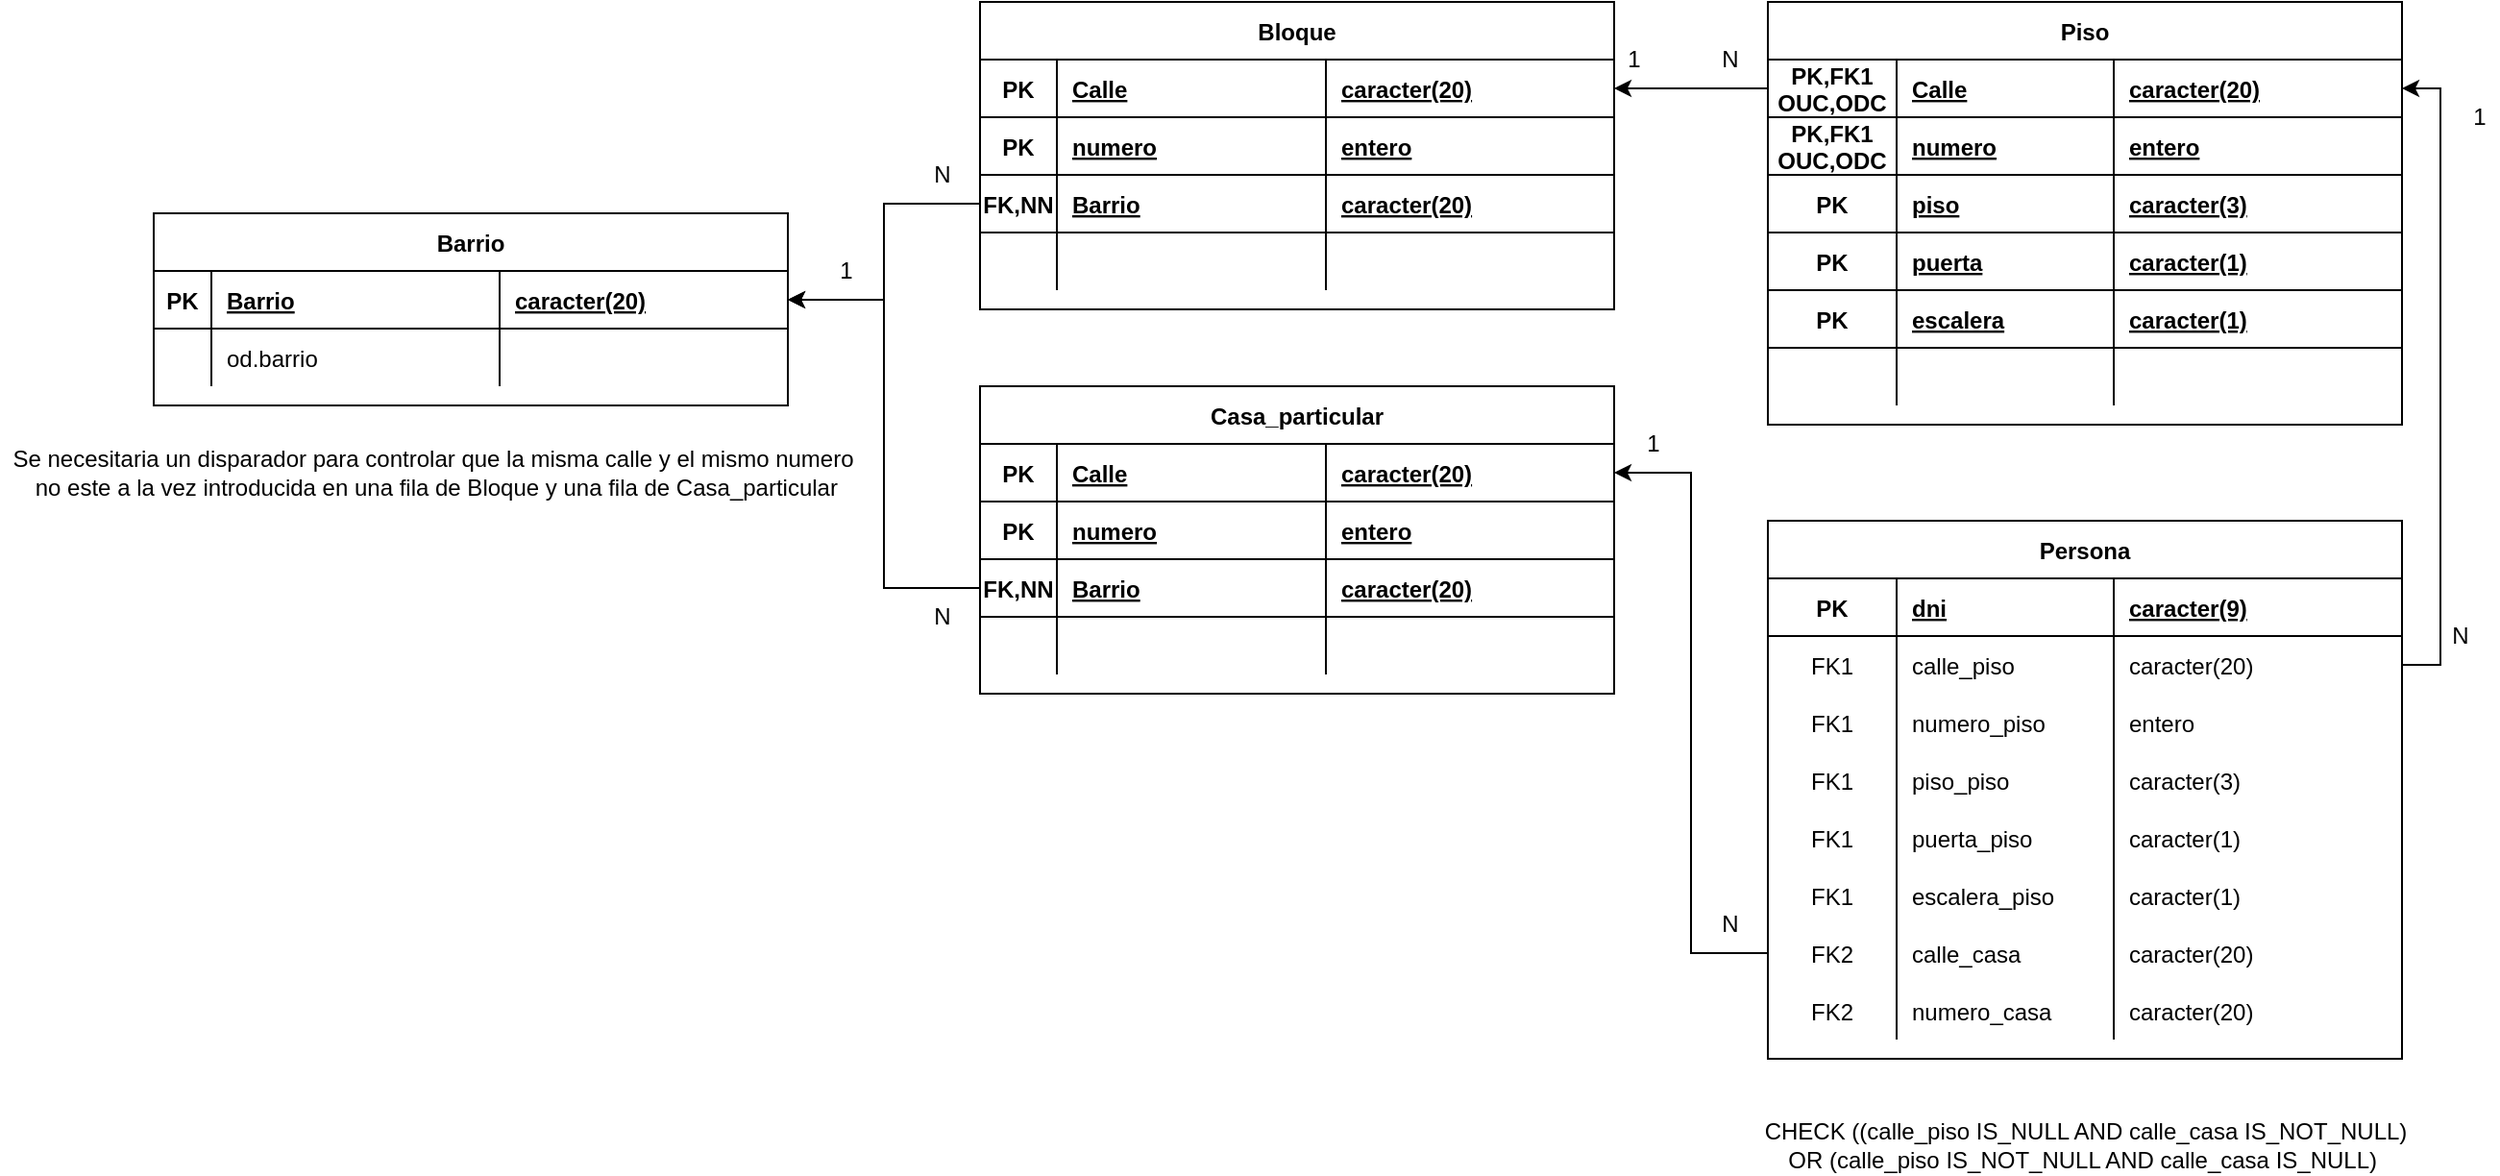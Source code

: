 <mxfile version="15.7.3" type="device"><diagram id="WoogGiwf4eA1la_Pekci" name="Página-1"><mxGraphModel dx="1022" dy="539" grid="1" gridSize="10" guides="1" tooltips="1" connect="1" arrows="1" fold="1" page="1" pageScale="1" pageWidth="2336" pageHeight="1654" math="0" shadow="0"><root><mxCell id="0"/><mxCell id="1" parent="0"/><mxCell id="39NYv3ZyM_ykeHmnhsmy-35" value="Persona" style="shape=table;startSize=30;container=1;collapsible=1;childLayout=tableLayout;fixedRows=1;rowLines=0;fontStyle=1;align=center;resizeLast=1;" parent="1" vertex="1"><mxGeometry x="980" y="380" width="330" height="280" as="geometry"/></mxCell><mxCell id="39NYv3ZyM_ykeHmnhsmy-36" value="" style="shape=partialRectangle;collapsible=0;dropTarget=0;pointerEvents=0;fillColor=none;top=0;left=0;bottom=1;right=0;points=[[0,0.5],[1,0.5]];portConstraint=eastwest;" parent="39NYv3ZyM_ykeHmnhsmy-35" vertex="1"><mxGeometry y="30" width="330" height="30" as="geometry"/></mxCell><mxCell id="39NYv3ZyM_ykeHmnhsmy-37" value="PK" style="shape=partialRectangle;connectable=0;fillColor=none;top=0;left=0;bottom=0;right=0;fontStyle=1;overflow=hidden;" parent="39NYv3ZyM_ykeHmnhsmy-36" vertex="1"><mxGeometry width="67" height="30" as="geometry"><mxRectangle width="67" height="30" as="alternateBounds"/></mxGeometry></mxCell><mxCell id="39NYv3ZyM_ykeHmnhsmy-38" value="dni" style="shape=partialRectangle;connectable=0;fillColor=none;top=0;left=0;bottom=0;right=0;align=left;spacingLeft=6;fontStyle=5;overflow=hidden;" parent="39NYv3ZyM_ykeHmnhsmy-36" vertex="1"><mxGeometry x="67" width="113" height="30" as="geometry"><mxRectangle width="113" height="30" as="alternateBounds"/></mxGeometry></mxCell><mxCell id="39NYv3ZyM_ykeHmnhsmy-39" value="caracter(9)" style="shape=partialRectangle;connectable=0;fillColor=none;top=0;left=0;bottom=0;right=0;align=left;spacingLeft=6;fontStyle=5;overflow=hidden;" parent="39NYv3ZyM_ykeHmnhsmy-36" vertex="1"><mxGeometry x="180" width="150" height="30" as="geometry"><mxRectangle width="150" height="30" as="alternateBounds"/></mxGeometry></mxCell><mxCell id="39NYv3ZyM_ykeHmnhsmy-77" value="" style="shape=partialRectangle;collapsible=0;dropTarget=0;pointerEvents=0;fillColor=none;top=0;left=0;bottom=0;right=0;points=[[0,0.5],[1,0.5]];portConstraint=eastwest;" parent="39NYv3ZyM_ykeHmnhsmy-35" vertex="1"><mxGeometry y="60" width="330" height="30" as="geometry"/></mxCell><mxCell id="39NYv3ZyM_ykeHmnhsmy-78" value="FK1" style="shape=partialRectangle;connectable=0;fillColor=none;top=0;left=0;bottom=0;right=0;editable=1;overflow=hidden;" parent="39NYv3ZyM_ykeHmnhsmy-77" vertex="1"><mxGeometry width="67" height="30" as="geometry"><mxRectangle width="67" height="30" as="alternateBounds"/></mxGeometry></mxCell><mxCell id="39NYv3ZyM_ykeHmnhsmy-79" value="calle_piso" style="shape=partialRectangle;connectable=0;fillColor=none;top=0;left=0;bottom=0;right=0;align=left;spacingLeft=6;overflow=hidden;" parent="39NYv3ZyM_ykeHmnhsmy-77" vertex="1"><mxGeometry x="67" width="113" height="30" as="geometry"><mxRectangle width="113" height="30" as="alternateBounds"/></mxGeometry></mxCell><mxCell id="39NYv3ZyM_ykeHmnhsmy-80" value="caracter(20)" style="shape=partialRectangle;connectable=0;fillColor=none;top=0;left=0;bottom=0;right=0;align=left;spacingLeft=6;overflow=hidden;" parent="39NYv3ZyM_ykeHmnhsmy-77" vertex="1"><mxGeometry x="180" width="150" height="30" as="geometry"><mxRectangle width="150" height="30" as="alternateBounds"/></mxGeometry></mxCell><mxCell id="39NYv3ZyM_ykeHmnhsmy-93" value="" style="shape=partialRectangle;collapsible=0;dropTarget=0;pointerEvents=0;fillColor=none;top=0;left=0;bottom=0;right=0;points=[[0,0.5],[1,0.5]];portConstraint=eastwest;" parent="39NYv3ZyM_ykeHmnhsmy-35" vertex="1"><mxGeometry y="90" width="330" height="30" as="geometry"/></mxCell><mxCell id="39NYv3ZyM_ykeHmnhsmy-94" value="FK1" style="shape=partialRectangle;connectable=0;fillColor=none;top=0;left=0;bottom=0;right=0;editable=1;overflow=hidden;" parent="39NYv3ZyM_ykeHmnhsmy-93" vertex="1"><mxGeometry width="67" height="30" as="geometry"><mxRectangle width="67" height="30" as="alternateBounds"/></mxGeometry></mxCell><mxCell id="39NYv3ZyM_ykeHmnhsmy-95" value="numero_piso" style="shape=partialRectangle;connectable=0;fillColor=none;top=0;left=0;bottom=0;right=0;align=left;spacingLeft=6;overflow=hidden;" parent="39NYv3ZyM_ykeHmnhsmy-93" vertex="1"><mxGeometry x="67" width="113" height="30" as="geometry"><mxRectangle width="113" height="30" as="alternateBounds"/></mxGeometry></mxCell><mxCell id="39NYv3ZyM_ykeHmnhsmy-96" value="entero" style="shape=partialRectangle;connectable=0;fillColor=none;top=0;left=0;bottom=0;right=0;align=left;spacingLeft=6;overflow=hidden;" parent="39NYv3ZyM_ykeHmnhsmy-93" vertex="1"><mxGeometry x="180" width="150" height="30" as="geometry"><mxRectangle width="150" height="30" as="alternateBounds"/></mxGeometry></mxCell><mxCell id="39NYv3ZyM_ykeHmnhsmy-89" value="" style="shape=partialRectangle;collapsible=0;dropTarget=0;pointerEvents=0;fillColor=none;top=0;left=0;bottom=0;right=0;points=[[0,0.5],[1,0.5]];portConstraint=eastwest;" parent="39NYv3ZyM_ykeHmnhsmy-35" vertex="1"><mxGeometry y="120" width="330" height="30" as="geometry"/></mxCell><mxCell id="39NYv3ZyM_ykeHmnhsmy-90" value="FK1" style="shape=partialRectangle;connectable=0;fillColor=none;top=0;left=0;bottom=0;right=0;editable=1;overflow=hidden;" parent="39NYv3ZyM_ykeHmnhsmy-89" vertex="1"><mxGeometry width="67" height="30" as="geometry"><mxRectangle width="67" height="30" as="alternateBounds"/></mxGeometry></mxCell><mxCell id="39NYv3ZyM_ykeHmnhsmy-91" value="piso_piso" style="shape=partialRectangle;connectable=0;fillColor=none;top=0;left=0;bottom=0;right=0;align=left;spacingLeft=6;overflow=hidden;" parent="39NYv3ZyM_ykeHmnhsmy-89" vertex="1"><mxGeometry x="67" width="113" height="30" as="geometry"><mxRectangle width="113" height="30" as="alternateBounds"/></mxGeometry></mxCell><mxCell id="39NYv3ZyM_ykeHmnhsmy-92" value="caracter(3)" style="shape=partialRectangle;connectable=0;fillColor=none;top=0;left=0;bottom=0;right=0;align=left;spacingLeft=6;overflow=hidden;" parent="39NYv3ZyM_ykeHmnhsmy-89" vertex="1"><mxGeometry x="180" width="150" height="30" as="geometry"><mxRectangle width="150" height="30" as="alternateBounds"/></mxGeometry></mxCell><mxCell id="39NYv3ZyM_ykeHmnhsmy-85" value="" style="shape=partialRectangle;collapsible=0;dropTarget=0;pointerEvents=0;fillColor=none;top=0;left=0;bottom=0;right=0;points=[[0,0.5],[1,0.5]];portConstraint=eastwest;" parent="39NYv3ZyM_ykeHmnhsmy-35" vertex="1"><mxGeometry y="150" width="330" height="30" as="geometry"/></mxCell><mxCell id="39NYv3ZyM_ykeHmnhsmy-86" value="FK1" style="shape=partialRectangle;connectable=0;fillColor=none;top=0;left=0;bottom=0;right=0;editable=1;overflow=hidden;" parent="39NYv3ZyM_ykeHmnhsmy-85" vertex="1"><mxGeometry width="67" height="30" as="geometry"><mxRectangle width="67" height="30" as="alternateBounds"/></mxGeometry></mxCell><mxCell id="39NYv3ZyM_ykeHmnhsmy-87" value="puerta_piso" style="shape=partialRectangle;connectable=0;fillColor=none;top=0;left=0;bottom=0;right=0;align=left;spacingLeft=6;overflow=hidden;" parent="39NYv3ZyM_ykeHmnhsmy-85" vertex="1"><mxGeometry x="67" width="113" height="30" as="geometry"><mxRectangle width="113" height="30" as="alternateBounds"/></mxGeometry></mxCell><mxCell id="39NYv3ZyM_ykeHmnhsmy-88" value="caracter(1)" style="shape=partialRectangle;connectable=0;fillColor=none;top=0;left=0;bottom=0;right=0;align=left;spacingLeft=6;overflow=hidden;" parent="39NYv3ZyM_ykeHmnhsmy-85" vertex="1"><mxGeometry x="180" width="150" height="30" as="geometry"><mxRectangle width="150" height="30" as="alternateBounds"/></mxGeometry></mxCell><mxCell id="39NYv3ZyM_ykeHmnhsmy-81" value="" style="shape=partialRectangle;collapsible=0;dropTarget=0;pointerEvents=0;fillColor=none;top=0;left=0;bottom=0;right=0;points=[[0,0.5],[1,0.5]];portConstraint=eastwest;" parent="39NYv3ZyM_ykeHmnhsmy-35" vertex="1"><mxGeometry y="180" width="330" height="30" as="geometry"/></mxCell><mxCell id="39NYv3ZyM_ykeHmnhsmy-82" value="FK1" style="shape=partialRectangle;connectable=0;fillColor=none;top=0;left=0;bottom=0;right=0;editable=1;overflow=hidden;" parent="39NYv3ZyM_ykeHmnhsmy-81" vertex="1"><mxGeometry width="67" height="30" as="geometry"><mxRectangle width="67" height="30" as="alternateBounds"/></mxGeometry></mxCell><mxCell id="39NYv3ZyM_ykeHmnhsmy-83" value="escalera_piso" style="shape=partialRectangle;connectable=0;fillColor=none;top=0;left=0;bottom=0;right=0;align=left;spacingLeft=6;overflow=hidden;" parent="39NYv3ZyM_ykeHmnhsmy-81" vertex="1"><mxGeometry x="67" width="113" height="30" as="geometry"><mxRectangle width="113" height="30" as="alternateBounds"/></mxGeometry></mxCell><mxCell id="39NYv3ZyM_ykeHmnhsmy-84" value="caracter(1)" style="shape=partialRectangle;connectable=0;fillColor=none;top=0;left=0;bottom=0;right=0;align=left;spacingLeft=6;overflow=hidden;" parent="39NYv3ZyM_ykeHmnhsmy-81" vertex="1"><mxGeometry x="180" width="150" height="30" as="geometry"><mxRectangle width="150" height="30" as="alternateBounds"/></mxGeometry></mxCell><mxCell id="39NYv3ZyM_ykeHmnhsmy-97" value="" style="shape=partialRectangle;collapsible=0;dropTarget=0;pointerEvents=0;fillColor=none;top=0;left=0;bottom=0;right=0;points=[[0,0.5],[1,0.5]];portConstraint=eastwest;" parent="39NYv3ZyM_ykeHmnhsmy-35" vertex="1"><mxGeometry y="210" width="330" height="30" as="geometry"/></mxCell><mxCell id="39NYv3ZyM_ykeHmnhsmy-98" value="FK2" style="shape=partialRectangle;connectable=0;fillColor=none;top=0;left=0;bottom=0;right=0;editable=1;overflow=hidden;" parent="39NYv3ZyM_ykeHmnhsmy-97" vertex="1"><mxGeometry width="67" height="30" as="geometry"><mxRectangle width="67" height="30" as="alternateBounds"/></mxGeometry></mxCell><mxCell id="39NYv3ZyM_ykeHmnhsmy-99" value="calle_casa" style="shape=partialRectangle;connectable=0;fillColor=none;top=0;left=0;bottom=0;right=0;align=left;spacingLeft=6;overflow=hidden;" parent="39NYv3ZyM_ykeHmnhsmy-97" vertex="1"><mxGeometry x="67" width="113" height="30" as="geometry"><mxRectangle width="113" height="30" as="alternateBounds"/></mxGeometry></mxCell><mxCell id="39NYv3ZyM_ykeHmnhsmy-100" value="caracter(20)" style="shape=partialRectangle;connectable=0;fillColor=none;top=0;left=0;bottom=0;right=0;align=left;spacingLeft=6;overflow=hidden;" parent="39NYv3ZyM_ykeHmnhsmy-97" vertex="1"><mxGeometry x="180" width="150" height="30" as="geometry"><mxRectangle width="150" height="30" as="alternateBounds"/></mxGeometry></mxCell><mxCell id="39NYv3ZyM_ykeHmnhsmy-101" value="" style="shape=partialRectangle;collapsible=0;dropTarget=0;pointerEvents=0;fillColor=none;top=0;left=0;bottom=0;right=0;points=[[0,0.5],[1,0.5]];portConstraint=eastwest;" parent="39NYv3ZyM_ykeHmnhsmy-35" vertex="1"><mxGeometry y="240" width="330" height="30" as="geometry"/></mxCell><mxCell id="39NYv3ZyM_ykeHmnhsmy-102" value="FK2" style="shape=partialRectangle;connectable=0;fillColor=none;top=0;left=0;bottom=0;right=0;editable=1;overflow=hidden;" parent="39NYv3ZyM_ykeHmnhsmy-101" vertex="1"><mxGeometry width="67" height="30" as="geometry"><mxRectangle width="67" height="30" as="alternateBounds"/></mxGeometry></mxCell><mxCell id="39NYv3ZyM_ykeHmnhsmy-103" value="numero_casa" style="shape=partialRectangle;connectable=0;fillColor=none;top=0;left=0;bottom=0;right=0;align=left;spacingLeft=6;overflow=hidden;" parent="39NYv3ZyM_ykeHmnhsmy-101" vertex="1"><mxGeometry x="67" width="113" height="30" as="geometry"><mxRectangle width="113" height="30" as="alternateBounds"/></mxGeometry></mxCell><mxCell id="39NYv3ZyM_ykeHmnhsmy-104" value="caracter(20)" style="shape=partialRectangle;connectable=0;fillColor=none;top=0;left=0;bottom=0;right=0;align=left;spacingLeft=6;overflow=hidden;" parent="39NYv3ZyM_ykeHmnhsmy-101" vertex="1"><mxGeometry x="180" width="150" height="30" as="geometry"><mxRectangle width="150" height="30" as="alternateBounds"/></mxGeometry></mxCell><mxCell id="pyuHonSsYHJqkcGa2QnF-1" value="Barrio" style="shape=table;startSize=30;container=1;collapsible=1;childLayout=tableLayout;fixedRows=1;rowLines=0;fontStyle=1;align=center;resizeLast=1;" parent="1" vertex="1"><mxGeometry x="140" y="220" width="330" height="100" as="geometry"/></mxCell><mxCell id="pyuHonSsYHJqkcGa2QnF-2" value="" style="shape=partialRectangle;collapsible=0;dropTarget=0;pointerEvents=0;fillColor=none;top=0;left=0;bottom=1;right=0;points=[[0,0.5],[1,0.5]];portConstraint=eastwest;" parent="pyuHonSsYHJqkcGa2QnF-1" vertex="1"><mxGeometry y="30" width="330" height="30" as="geometry"/></mxCell><mxCell id="pyuHonSsYHJqkcGa2QnF-3" value="PK" style="shape=partialRectangle;connectable=0;fillColor=none;top=0;left=0;bottom=0;right=0;fontStyle=1;overflow=hidden;" parent="pyuHonSsYHJqkcGa2QnF-2" vertex="1"><mxGeometry width="30" height="30" as="geometry"><mxRectangle width="30" height="30" as="alternateBounds"/></mxGeometry></mxCell><mxCell id="pyuHonSsYHJqkcGa2QnF-4" value="Barrio" style="shape=partialRectangle;connectable=0;fillColor=none;top=0;left=0;bottom=0;right=0;align=left;spacingLeft=6;fontStyle=5;overflow=hidden;" parent="pyuHonSsYHJqkcGa2QnF-2" vertex="1"><mxGeometry x="30" width="150" height="30" as="geometry"><mxRectangle width="150" height="30" as="alternateBounds"/></mxGeometry></mxCell><mxCell id="pyuHonSsYHJqkcGa2QnF-14" value="caracter(20)" style="shape=partialRectangle;connectable=0;fillColor=none;top=0;left=0;bottom=0;right=0;align=left;spacingLeft=6;fontStyle=5;overflow=hidden;" parent="pyuHonSsYHJqkcGa2QnF-2" vertex="1"><mxGeometry x="180" width="150" height="30" as="geometry"><mxRectangle width="150" height="30" as="alternateBounds"/></mxGeometry></mxCell><mxCell id="pyuHonSsYHJqkcGa2QnF-5" value="" style="shape=partialRectangle;collapsible=0;dropTarget=0;pointerEvents=0;fillColor=none;top=0;left=0;bottom=0;right=0;points=[[0,0.5],[1,0.5]];portConstraint=eastwest;" parent="pyuHonSsYHJqkcGa2QnF-1" vertex="1"><mxGeometry y="60" width="330" height="30" as="geometry"/></mxCell><mxCell id="pyuHonSsYHJqkcGa2QnF-6" value="" style="shape=partialRectangle;connectable=0;fillColor=none;top=0;left=0;bottom=0;right=0;editable=1;overflow=hidden;" parent="pyuHonSsYHJqkcGa2QnF-5" vertex="1"><mxGeometry width="30" height="30" as="geometry"><mxRectangle width="30" height="30" as="alternateBounds"/></mxGeometry></mxCell><mxCell id="pyuHonSsYHJqkcGa2QnF-7" value="od.barrio" style="shape=partialRectangle;connectable=0;fillColor=none;top=0;left=0;bottom=0;right=0;align=left;spacingLeft=6;overflow=hidden;" parent="pyuHonSsYHJqkcGa2QnF-5" vertex="1"><mxGeometry x="30" width="150" height="30" as="geometry"><mxRectangle width="150" height="30" as="alternateBounds"/></mxGeometry></mxCell><mxCell id="pyuHonSsYHJqkcGa2QnF-15" style="shape=partialRectangle;connectable=0;fillColor=none;top=0;left=0;bottom=0;right=0;align=left;spacingLeft=6;overflow=hidden;" parent="pyuHonSsYHJqkcGa2QnF-5" vertex="1"><mxGeometry x="180" width="150" height="30" as="geometry"><mxRectangle width="150" height="30" as="alternateBounds"/></mxGeometry></mxCell><mxCell id="pyuHonSsYHJqkcGa2QnF-18" value="Bloque" style="shape=table;startSize=30;container=1;collapsible=1;childLayout=tableLayout;fixedRows=1;rowLines=0;fontStyle=1;align=center;resizeLast=1;" parent="1" vertex="1"><mxGeometry x="570" y="110" width="330" height="160" as="geometry"/></mxCell><mxCell id="pyuHonSsYHJqkcGa2QnF-19" value="" style="shape=partialRectangle;collapsible=0;dropTarget=0;pointerEvents=0;fillColor=none;top=0;left=0;bottom=1;right=0;points=[[0,0.5],[1,0.5]];portConstraint=eastwest;" parent="pyuHonSsYHJqkcGa2QnF-18" vertex="1"><mxGeometry y="30" width="330" height="30" as="geometry"/></mxCell><mxCell id="pyuHonSsYHJqkcGa2QnF-20" value="PK" style="shape=partialRectangle;connectable=0;fillColor=none;top=0;left=0;bottom=0;right=0;fontStyle=1;overflow=hidden;" parent="pyuHonSsYHJqkcGa2QnF-19" vertex="1"><mxGeometry width="40" height="30" as="geometry"><mxRectangle width="40" height="30" as="alternateBounds"/></mxGeometry></mxCell><mxCell id="pyuHonSsYHJqkcGa2QnF-21" value="Calle" style="shape=partialRectangle;connectable=0;fillColor=none;top=0;left=0;bottom=0;right=0;align=left;spacingLeft=6;fontStyle=5;overflow=hidden;" parent="pyuHonSsYHJqkcGa2QnF-19" vertex="1"><mxGeometry x="40" width="140" height="30" as="geometry"><mxRectangle width="140" height="30" as="alternateBounds"/></mxGeometry></mxCell><mxCell id="pyuHonSsYHJqkcGa2QnF-22" value="caracter(20)" style="shape=partialRectangle;connectable=0;fillColor=none;top=0;left=0;bottom=0;right=0;align=left;spacingLeft=6;fontStyle=5;overflow=hidden;" parent="pyuHonSsYHJqkcGa2QnF-19" vertex="1"><mxGeometry x="180" width="150" height="30" as="geometry"><mxRectangle width="150" height="30" as="alternateBounds"/></mxGeometry></mxCell><mxCell id="pyuHonSsYHJqkcGa2QnF-32" value="" style="shape=partialRectangle;collapsible=0;dropTarget=0;pointerEvents=0;fillColor=none;top=0;left=0;bottom=1;right=0;points=[[0,0.5],[1,0.5]];portConstraint=eastwest;" parent="pyuHonSsYHJqkcGa2QnF-18" vertex="1"><mxGeometry y="60" width="330" height="30" as="geometry"/></mxCell><mxCell id="pyuHonSsYHJqkcGa2QnF-33" value="PK" style="shape=partialRectangle;connectable=0;fillColor=none;top=0;left=0;bottom=0;right=0;fontStyle=1;overflow=hidden;" parent="pyuHonSsYHJqkcGa2QnF-32" vertex="1"><mxGeometry width="40" height="30" as="geometry"><mxRectangle width="40" height="30" as="alternateBounds"/></mxGeometry></mxCell><mxCell id="pyuHonSsYHJqkcGa2QnF-34" value="numero" style="shape=partialRectangle;connectable=0;fillColor=none;top=0;left=0;bottom=0;right=0;align=left;spacingLeft=6;fontStyle=5;overflow=hidden;" parent="pyuHonSsYHJqkcGa2QnF-32" vertex="1"><mxGeometry x="40" width="140" height="30" as="geometry"><mxRectangle width="140" height="30" as="alternateBounds"/></mxGeometry></mxCell><mxCell id="pyuHonSsYHJqkcGa2QnF-35" value="entero" style="shape=partialRectangle;connectable=0;fillColor=none;top=0;left=0;bottom=0;right=0;align=left;spacingLeft=6;fontStyle=5;overflow=hidden;" parent="pyuHonSsYHJqkcGa2QnF-32" vertex="1"><mxGeometry x="180" width="150" height="30" as="geometry"><mxRectangle width="150" height="30" as="alternateBounds"/></mxGeometry></mxCell><mxCell id="pyuHonSsYHJqkcGa2QnF-27" value="" style="shape=partialRectangle;collapsible=0;dropTarget=0;pointerEvents=0;fillColor=none;top=0;left=0;bottom=1;right=0;points=[[0,0.5],[1,0.5]];portConstraint=eastwest;" parent="pyuHonSsYHJqkcGa2QnF-18" vertex="1"><mxGeometry y="90" width="330" height="30" as="geometry"/></mxCell><mxCell id="pyuHonSsYHJqkcGa2QnF-28" value="FK,NN" style="shape=partialRectangle;connectable=0;fillColor=none;top=0;left=0;bottom=0;right=0;fontStyle=1;overflow=hidden;" parent="pyuHonSsYHJqkcGa2QnF-27" vertex="1"><mxGeometry width="40" height="30" as="geometry"><mxRectangle width="40" height="30" as="alternateBounds"/></mxGeometry></mxCell><mxCell id="pyuHonSsYHJqkcGa2QnF-29" value="Barrio" style="shape=partialRectangle;connectable=0;fillColor=none;top=0;left=0;bottom=0;right=0;align=left;spacingLeft=6;fontStyle=5;overflow=hidden;" parent="pyuHonSsYHJqkcGa2QnF-27" vertex="1"><mxGeometry x="40" width="140" height="30" as="geometry"><mxRectangle width="140" height="30" as="alternateBounds"/></mxGeometry></mxCell><mxCell id="pyuHonSsYHJqkcGa2QnF-30" value="caracter(20)" style="shape=partialRectangle;connectable=0;fillColor=none;top=0;left=0;bottom=0;right=0;align=left;spacingLeft=6;fontStyle=5;overflow=hidden;" parent="pyuHonSsYHJqkcGa2QnF-27" vertex="1"><mxGeometry x="180" width="150" height="30" as="geometry"><mxRectangle width="150" height="30" as="alternateBounds"/></mxGeometry></mxCell><mxCell id="pyuHonSsYHJqkcGa2QnF-23" value="" style="shape=partialRectangle;collapsible=0;dropTarget=0;pointerEvents=0;fillColor=none;top=0;left=0;bottom=0;right=0;points=[[0,0.5],[1,0.5]];portConstraint=eastwest;" parent="pyuHonSsYHJqkcGa2QnF-18" vertex="1"><mxGeometry y="120" width="330" height="30" as="geometry"/></mxCell><mxCell id="pyuHonSsYHJqkcGa2QnF-24" value="" style="shape=partialRectangle;connectable=0;fillColor=none;top=0;left=0;bottom=0;right=0;editable=1;overflow=hidden;" parent="pyuHonSsYHJqkcGa2QnF-23" vertex="1"><mxGeometry width="40" height="30" as="geometry"><mxRectangle width="40" height="30" as="alternateBounds"/></mxGeometry></mxCell><mxCell id="pyuHonSsYHJqkcGa2QnF-25" value="" style="shape=partialRectangle;connectable=0;fillColor=none;top=0;left=0;bottom=0;right=0;align=left;spacingLeft=6;overflow=hidden;" parent="pyuHonSsYHJqkcGa2QnF-23" vertex="1"><mxGeometry x="40" width="140" height="30" as="geometry"><mxRectangle width="140" height="30" as="alternateBounds"/></mxGeometry></mxCell><mxCell id="pyuHonSsYHJqkcGa2QnF-26" style="shape=partialRectangle;connectable=0;fillColor=none;top=0;left=0;bottom=0;right=0;align=left;spacingLeft=6;overflow=hidden;" parent="pyuHonSsYHJqkcGa2QnF-23" vertex="1"><mxGeometry x="180" width="150" height="30" as="geometry"><mxRectangle width="150" height="30" as="alternateBounds"/></mxGeometry></mxCell><mxCell id="pyuHonSsYHJqkcGa2QnF-31" style="edgeStyle=orthogonalEdgeStyle;rounded=0;orthogonalLoop=1;jettySize=auto;html=1;exitX=0;exitY=0.5;exitDx=0;exitDy=0;entryX=1;entryY=0.5;entryDx=0;entryDy=0;" parent="1" source="pyuHonSsYHJqkcGa2QnF-27" target="pyuHonSsYHJqkcGa2QnF-2" edge="1"><mxGeometry relative="1" as="geometry"/></mxCell><mxCell id="pyuHonSsYHJqkcGa2QnF-36" value="Casa_particular" style="shape=table;startSize=30;container=1;collapsible=1;childLayout=tableLayout;fixedRows=1;rowLines=0;fontStyle=1;align=center;resizeLast=1;" parent="1" vertex="1"><mxGeometry x="570" y="310" width="330" height="160" as="geometry"/></mxCell><mxCell id="pyuHonSsYHJqkcGa2QnF-37" value="" style="shape=partialRectangle;collapsible=0;dropTarget=0;pointerEvents=0;fillColor=none;top=0;left=0;bottom=1;right=0;points=[[0,0.5],[1,0.5]];portConstraint=eastwest;" parent="pyuHonSsYHJqkcGa2QnF-36" vertex="1"><mxGeometry y="30" width="330" height="30" as="geometry"/></mxCell><mxCell id="pyuHonSsYHJqkcGa2QnF-38" value="PK" style="shape=partialRectangle;connectable=0;fillColor=none;top=0;left=0;bottom=0;right=0;fontStyle=1;overflow=hidden;" parent="pyuHonSsYHJqkcGa2QnF-37" vertex="1"><mxGeometry width="40" height="30" as="geometry"><mxRectangle width="40" height="30" as="alternateBounds"/></mxGeometry></mxCell><mxCell id="pyuHonSsYHJqkcGa2QnF-39" value="Calle" style="shape=partialRectangle;connectable=0;fillColor=none;top=0;left=0;bottom=0;right=0;align=left;spacingLeft=6;fontStyle=5;overflow=hidden;" parent="pyuHonSsYHJqkcGa2QnF-37" vertex="1"><mxGeometry x="40" width="140" height="30" as="geometry"><mxRectangle width="140" height="30" as="alternateBounds"/></mxGeometry></mxCell><mxCell id="pyuHonSsYHJqkcGa2QnF-40" value="caracter(20)" style="shape=partialRectangle;connectable=0;fillColor=none;top=0;left=0;bottom=0;right=0;align=left;spacingLeft=6;fontStyle=5;overflow=hidden;" parent="pyuHonSsYHJqkcGa2QnF-37" vertex="1"><mxGeometry x="180" width="150" height="30" as="geometry"><mxRectangle width="150" height="30" as="alternateBounds"/></mxGeometry></mxCell><mxCell id="pyuHonSsYHJqkcGa2QnF-41" value="" style="shape=partialRectangle;collapsible=0;dropTarget=0;pointerEvents=0;fillColor=none;top=0;left=0;bottom=1;right=0;points=[[0,0.5],[1,0.5]];portConstraint=eastwest;" parent="pyuHonSsYHJqkcGa2QnF-36" vertex="1"><mxGeometry y="60" width="330" height="30" as="geometry"/></mxCell><mxCell id="pyuHonSsYHJqkcGa2QnF-42" value="PK" style="shape=partialRectangle;connectable=0;fillColor=none;top=0;left=0;bottom=0;right=0;fontStyle=1;overflow=hidden;" parent="pyuHonSsYHJqkcGa2QnF-41" vertex="1"><mxGeometry width="40" height="30" as="geometry"><mxRectangle width="40" height="30" as="alternateBounds"/></mxGeometry></mxCell><mxCell id="pyuHonSsYHJqkcGa2QnF-43" value="numero" style="shape=partialRectangle;connectable=0;fillColor=none;top=0;left=0;bottom=0;right=0;align=left;spacingLeft=6;fontStyle=5;overflow=hidden;" parent="pyuHonSsYHJqkcGa2QnF-41" vertex="1"><mxGeometry x="40" width="140" height="30" as="geometry"><mxRectangle width="140" height="30" as="alternateBounds"/></mxGeometry></mxCell><mxCell id="pyuHonSsYHJqkcGa2QnF-44" value="entero" style="shape=partialRectangle;connectable=0;fillColor=none;top=0;left=0;bottom=0;right=0;align=left;spacingLeft=6;fontStyle=5;overflow=hidden;" parent="pyuHonSsYHJqkcGa2QnF-41" vertex="1"><mxGeometry x="180" width="150" height="30" as="geometry"><mxRectangle width="150" height="30" as="alternateBounds"/></mxGeometry></mxCell><mxCell id="pyuHonSsYHJqkcGa2QnF-45" value="" style="shape=partialRectangle;collapsible=0;dropTarget=0;pointerEvents=0;fillColor=none;top=0;left=0;bottom=1;right=0;points=[[0,0.5],[1,0.5]];portConstraint=eastwest;" parent="pyuHonSsYHJqkcGa2QnF-36" vertex="1"><mxGeometry y="90" width="330" height="30" as="geometry"/></mxCell><mxCell id="pyuHonSsYHJqkcGa2QnF-46" value="FK,NN" style="shape=partialRectangle;connectable=0;fillColor=none;top=0;left=0;bottom=0;right=0;fontStyle=1;overflow=hidden;" parent="pyuHonSsYHJqkcGa2QnF-45" vertex="1"><mxGeometry width="40" height="30" as="geometry"><mxRectangle width="40" height="30" as="alternateBounds"/></mxGeometry></mxCell><mxCell id="pyuHonSsYHJqkcGa2QnF-47" value="Barrio" style="shape=partialRectangle;connectable=0;fillColor=none;top=0;left=0;bottom=0;right=0;align=left;spacingLeft=6;fontStyle=5;overflow=hidden;" parent="pyuHonSsYHJqkcGa2QnF-45" vertex="1"><mxGeometry x="40" width="140" height="30" as="geometry"><mxRectangle width="140" height="30" as="alternateBounds"/></mxGeometry></mxCell><mxCell id="pyuHonSsYHJqkcGa2QnF-48" value="caracter(20)" style="shape=partialRectangle;connectable=0;fillColor=none;top=0;left=0;bottom=0;right=0;align=left;spacingLeft=6;fontStyle=5;overflow=hidden;" parent="pyuHonSsYHJqkcGa2QnF-45" vertex="1"><mxGeometry x="180" width="150" height="30" as="geometry"><mxRectangle width="150" height="30" as="alternateBounds"/></mxGeometry></mxCell><mxCell id="pyuHonSsYHJqkcGa2QnF-49" value="" style="shape=partialRectangle;collapsible=0;dropTarget=0;pointerEvents=0;fillColor=none;top=0;left=0;bottom=0;right=0;points=[[0,0.5],[1,0.5]];portConstraint=eastwest;" parent="pyuHonSsYHJqkcGa2QnF-36" vertex="1"><mxGeometry y="120" width="330" height="30" as="geometry"/></mxCell><mxCell id="pyuHonSsYHJqkcGa2QnF-50" value="" style="shape=partialRectangle;connectable=0;fillColor=none;top=0;left=0;bottom=0;right=0;editable=1;overflow=hidden;" parent="pyuHonSsYHJqkcGa2QnF-49" vertex="1"><mxGeometry width="40" height="30" as="geometry"><mxRectangle width="40" height="30" as="alternateBounds"/></mxGeometry></mxCell><mxCell id="pyuHonSsYHJqkcGa2QnF-51" value="" style="shape=partialRectangle;connectable=0;fillColor=none;top=0;left=0;bottom=0;right=0;align=left;spacingLeft=6;overflow=hidden;" parent="pyuHonSsYHJqkcGa2QnF-49" vertex="1"><mxGeometry x="40" width="140" height="30" as="geometry"><mxRectangle width="140" height="30" as="alternateBounds"/></mxGeometry></mxCell><mxCell id="pyuHonSsYHJqkcGa2QnF-52" style="shape=partialRectangle;connectable=0;fillColor=none;top=0;left=0;bottom=0;right=0;align=left;spacingLeft=6;overflow=hidden;" parent="pyuHonSsYHJqkcGa2QnF-49" vertex="1"><mxGeometry x="180" width="150" height="30" as="geometry"><mxRectangle width="150" height="30" as="alternateBounds"/></mxGeometry></mxCell><mxCell id="pyuHonSsYHJqkcGa2QnF-53" style="edgeStyle=orthogonalEdgeStyle;rounded=0;orthogonalLoop=1;jettySize=auto;html=1;exitX=0;exitY=0.5;exitDx=0;exitDy=0;entryX=1;entryY=0.5;entryDx=0;entryDy=0;" parent="1" source="pyuHonSsYHJqkcGa2QnF-45" target="pyuHonSsYHJqkcGa2QnF-2" edge="1"><mxGeometry relative="1" as="geometry"/></mxCell><mxCell id="pyuHonSsYHJqkcGa2QnF-54" value="Se necesitaria un disparador para controlar que la misma calle y el mismo numero&lt;br&gt;&amp;nbsp;no este a la vez introducida en una fila de Bloque y una fila de Casa_particular" style="text;html=1;align=center;verticalAlign=middle;resizable=0;points=[];autosize=1;strokeColor=none;fillColor=none;" parent="1" vertex="1"><mxGeometry x="60" y="340" width="450" height="30" as="geometry"/></mxCell><mxCell id="pyuHonSsYHJqkcGa2QnF-55" value="1" style="text;html=1;align=center;verticalAlign=middle;resizable=0;points=[];autosize=1;strokeColor=none;fillColor=none;" parent="1" vertex="1"><mxGeometry x="490" y="240" width="20" height="20" as="geometry"/></mxCell><mxCell id="pyuHonSsYHJqkcGa2QnF-56" value="N" style="text;html=1;align=center;verticalAlign=middle;resizable=0;points=[];autosize=1;strokeColor=none;fillColor=none;" parent="1" vertex="1"><mxGeometry x="540" y="190" width="20" height="20" as="geometry"/></mxCell><mxCell id="pyuHonSsYHJqkcGa2QnF-57" value="N" style="text;html=1;align=center;verticalAlign=middle;resizable=0;points=[];autosize=1;strokeColor=none;fillColor=none;" parent="1" vertex="1"><mxGeometry x="540" y="420" width="20" height="20" as="geometry"/></mxCell><mxCell id="39NYv3ZyM_ykeHmnhsmy-1" value="Piso" style="shape=table;startSize=30;container=1;collapsible=1;childLayout=tableLayout;fixedRows=1;rowLines=0;fontStyle=1;align=center;resizeLast=1;" parent="1" vertex="1"><mxGeometry x="980" y="110" width="330" height="220" as="geometry"/></mxCell><mxCell id="pyuHonSsYHJqkcGa2QnF-59" value="" style="shape=partialRectangle;collapsible=0;dropTarget=0;pointerEvents=0;fillColor=none;top=0;left=0;bottom=1;right=0;points=[[0,0.5],[1,0.5]];portConstraint=eastwest;" parent="39NYv3ZyM_ykeHmnhsmy-1" vertex="1"><mxGeometry y="30" width="330" height="30" as="geometry"/></mxCell><mxCell id="pyuHonSsYHJqkcGa2QnF-60" value="PK,FK1&#10;OUC,ODC" style="shape=partialRectangle;connectable=0;fillColor=none;top=0;left=0;bottom=0;right=0;fontStyle=1;overflow=hidden;" parent="pyuHonSsYHJqkcGa2QnF-59" vertex="1"><mxGeometry width="67" height="30" as="geometry"><mxRectangle width="67" height="30" as="alternateBounds"/></mxGeometry></mxCell><mxCell id="pyuHonSsYHJqkcGa2QnF-61" value="Calle" style="shape=partialRectangle;connectable=0;fillColor=none;top=0;left=0;bottom=0;right=0;align=left;spacingLeft=6;fontStyle=5;overflow=hidden;" parent="pyuHonSsYHJqkcGa2QnF-59" vertex="1"><mxGeometry x="67" width="113" height="30" as="geometry"><mxRectangle width="113" height="30" as="alternateBounds"/></mxGeometry></mxCell><mxCell id="pyuHonSsYHJqkcGa2QnF-62" value="caracter(20)" style="shape=partialRectangle;connectable=0;fillColor=none;top=0;left=0;bottom=0;right=0;align=left;spacingLeft=6;fontStyle=5;overflow=hidden;" parent="pyuHonSsYHJqkcGa2QnF-59" vertex="1"><mxGeometry x="180" width="150" height="30" as="geometry"><mxRectangle width="150" height="30" as="alternateBounds"/></mxGeometry></mxCell><mxCell id="pyuHonSsYHJqkcGa2QnF-63" value="" style="shape=partialRectangle;collapsible=0;dropTarget=0;pointerEvents=0;fillColor=none;top=0;left=0;bottom=1;right=0;points=[[0,0.5],[1,0.5]];portConstraint=eastwest;" parent="39NYv3ZyM_ykeHmnhsmy-1" vertex="1"><mxGeometry y="60" width="330" height="30" as="geometry"/></mxCell><mxCell id="pyuHonSsYHJqkcGa2QnF-64" value="PK,FK1&#10;OUC,ODC" style="shape=partialRectangle;connectable=0;fillColor=none;top=0;left=0;bottom=0;right=0;fontStyle=1;overflow=hidden;" parent="pyuHonSsYHJqkcGa2QnF-63" vertex="1"><mxGeometry width="67" height="30" as="geometry"><mxRectangle width="67" height="30" as="alternateBounds"/></mxGeometry></mxCell><mxCell id="pyuHonSsYHJqkcGa2QnF-65" value="numero" style="shape=partialRectangle;connectable=0;fillColor=none;top=0;left=0;bottom=0;right=0;align=left;spacingLeft=6;fontStyle=5;overflow=hidden;" parent="pyuHonSsYHJqkcGa2QnF-63" vertex="1"><mxGeometry x="67" width="113" height="30" as="geometry"><mxRectangle width="113" height="30" as="alternateBounds"/></mxGeometry></mxCell><mxCell id="pyuHonSsYHJqkcGa2QnF-66" value="entero" style="shape=partialRectangle;connectable=0;fillColor=none;top=0;left=0;bottom=0;right=0;align=left;spacingLeft=6;fontStyle=5;overflow=hidden;" parent="pyuHonSsYHJqkcGa2QnF-63" vertex="1"><mxGeometry x="180" width="150" height="30" as="geometry"><mxRectangle width="150" height="30" as="alternateBounds"/></mxGeometry></mxCell><mxCell id="pyuHonSsYHJqkcGa2QnF-75" value="" style="shape=partialRectangle;collapsible=0;dropTarget=0;pointerEvents=0;fillColor=none;top=0;left=0;bottom=1;right=0;points=[[0,0.5],[1,0.5]];portConstraint=eastwest;" parent="39NYv3ZyM_ykeHmnhsmy-1" vertex="1"><mxGeometry y="90" width="330" height="30" as="geometry"/></mxCell><mxCell id="pyuHonSsYHJqkcGa2QnF-76" value="PK" style="shape=partialRectangle;connectable=0;fillColor=none;top=0;left=0;bottom=0;right=0;fontStyle=1;overflow=hidden;" parent="pyuHonSsYHJqkcGa2QnF-75" vertex="1"><mxGeometry width="67" height="30" as="geometry"><mxRectangle width="67" height="30" as="alternateBounds"/></mxGeometry></mxCell><mxCell id="pyuHonSsYHJqkcGa2QnF-77" value="piso" style="shape=partialRectangle;connectable=0;fillColor=none;top=0;left=0;bottom=0;right=0;align=left;spacingLeft=6;fontStyle=5;overflow=hidden;" parent="pyuHonSsYHJqkcGa2QnF-75" vertex="1"><mxGeometry x="67" width="113" height="30" as="geometry"><mxRectangle width="113" height="30" as="alternateBounds"/></mxGeometry></mxCell><mxCell id="pyuHonSsYHJqkcGa2QnF-78" value="caracter(3)" style="shape=partialRectangle;connectable=0;fillColor=none;top=0;left=0;bottom=0;right=0;align=left;spacingLeft=6;fontStyle=5;overflow=hidden;" parent="pyuHonSsYHJqkcGa2QnF-75" vertex="1"><mxGeometry x="180" width="150" height="30" as="geometry"><mxRectangle width="150" height="30" as="alternateBounds"/></mxGeometry></mxCell><mxCell id="pyuHonSsYHJqkcGa2QnF-79" value="" style="shape=partialRectangle;collapsible=0;dropTarget=0;pointerEvents=0;fillColor=none;top=0;left=0;bottom=1;right=0;points=[[0,0.5],[1,0.5]];portConstraint=eastwest;" parent="39NYv3ZyM_ykeHmnhsmy-1" vertex="1"><mxGeometry y="120" width="330" height="30" as="geometry"/></mxCell><mxCell id="pyuHonSsYHJqkcGa2QnF-80" value="PK" style="shape=partialRectangle;connectable=0;fillColor=none;top=0;left=0;bottom=0;right=0;fontStyle=1;overflow=hidden;" parent="pyuHonSsYHJqkcGa2QnF-79" vertex="1"><mxGeometry width="67" height="30" as="geometry"><mxRectangle width="67" height="30" as="alternateBounds"/></mxGeometry></mxCell><mxCell id="pyuHonSsYHJqkcGa2QnF-81" value="puerta" style="shape=partialRectangle;connectable=0;fillColor=none;top=0;left=0;bottom=0;right=0;align=left;spacingLeft=6;fontStyle=5;overflow=hidden;" parent="pyuHonSsYHJqkcGa2QnF-79" vertex="1"><mxGeometry x="67" width="113" height="30" as="geometry"><mxRectangle width="113" height="30" as="alternateBounds"/></mxGeometry></mxCell><mxCell id="pyuHonSsYHJqkcGa2QnF-82" value="caracter(1)" style="shape=partialRectangle;connectable=0;fillColor=none;top=0;left=0;bottom=0;right=0;align=left;spacingLeft=6;fontStyle=5;overflow=hidden;" parent="pyuHonSsYHJqkcGa2QnF-79" vertex="1"><mxGeometry x="180" width="150" height="30" as="geometry"><mxRectangle width="150" height="30" as="alternateBounds"/></mxGeometry></mxCell><mxCell id="pyuHonSsYHJqkcGa2QnF-83" value="" style="shape=partialRectangle;collapsible=0;dropTarget=0;pointerEvents=0;fillColor=none;top=0;left=0;bottom=1;right=0;points=[[0,0.5],[1,0.5]];portConstraint=eastwest;" parent="39NYv3ZyM_ykeHmnhsmy-1" vertex="1"><mxGeometry y="150" width="330" height="30" as="geometry"/></mxCell><mxCell id="pyuHonSsYHJqkcGa2QnF-84" value="PK" style="shape=partialRectangle;connectable=0;fillColor=none;top=0;left=0;bottom=0;right=0;fontStyle=1;overflow=hidden;" parent="pyuHonSsYHJqkcGa2QnF-83" vertex="1"><mxGeometry width="67" height="30" as="geometry"><mxRectangle width="67" height="30" as="alternateBounds"/></mxGeometry></mxCell><mxCell id="pyuHonSsYHJqkcGa2QnF-85" value="escalera" style="shape=partialRectangle;connectable=0;fillColor=none;top=0;left=0;bottom=0;right=0;align=left;spacingLeft=6;fontStyle=5;overflow=hidden;" parent="pyuHonSsYHJqkcGa2QnF-83" vertex="1"><mxGeometry x="67" width="113" height="30" as="geometry"><mxRectangle width="113" height="30" as="alternateBounds"/></mxGeometry></mxCell><mxCell id="pyuHonSsYHJqkcGa2QnF-86" value="caracter(1)" style="shape=partialRectangle;connectable=0;fillColor=none;top=0;left=0;bottom=0;right=0;align=left;spacingLeft=6;fontStyle=5;overflow=hidden;" parent="pyuHonSsYHJqkcGa2QnF-83" vertex="1"><mxGeometry x="180" width="150" height="30" as="geometry"><mxRectangle width="150" height="30" as="alternateBounds"/></mxGeometry></mxCell><mxCell id="39NYv3ZyM_ykeHmnhsmy-14" value="" style="shape=partialRectangle;collapsible=0;dropTarget=0;pointerEvents=0;fillColor=none;top=0;left=0;bottom=0;right=0;points=[[0,0.5],[1,0.5]];portConstraint=eastwest;" parent="39NYv3ZyM_ykeHmnhsmy-1" vertex="1"><mxGeometry y="180" width="330" height="30" as="geometry"/></mxCell><mxCell id="39NYv3ZyM_ykeHmnhsmy-15" value="" style="shape=partialRectangle;connectable=0;fillColor=none;top=0;left=0;bottom=0;right=0;editable=1;overflow=hidden;" parent="39NYv3ZyM_ykeHmnhsmy-14" vertex="1"><mxGeometry width="67" height="30" as="geometry"><mxRectangle width="67" height="30" as="alternateBounds"/></mxGeometry></mxCell><mxCell id="39NYv3ZyM_ykeHmnhsmy-16" value="" style="shape=partialRectangle;connectable=0;fillColor=none;top=0;left=0;bottom=0;right=0;align=left;spacingLeft=6;overflow=hidden;" parent="39NYv3ZyM_ykeHmnhsmy-14" vertex="1"><mxGeometry x="67" width="113" height="30" as="geometry"><mxRectangle width="113" height="30" as="alternateBounds"/></mxGeometry></mxCell><mxCell id="39NYv3ZyM_ykeHmnhsmy-17" style="shape=partialRectangle;connectable=0;fillColor=none;top=0;left=0;bottom=0;right=0;align=left;spacingLeft=6;overflow=hidden;" parent="39NYv3ZyM_ykeHmnhsmy-14" vertex="1"><mxGeometry x="180" width="150" height="30" as="geometry"><mxRectangle width="150" height="30" as="alternateBounds"/></mxGeometry></mxCell><mxCell id="39NYv3ZyM_ykeHmnhsmy-109" style="edgeStyle=orthogonalEdgeStyle;rounded=0;orthogonalLoop=1;jettySize=auto;html=1;exitX=0;exitY=0.5;exitDx=0;exitDy=0;entryX=1;entryY=0.5;entryDx=0;entryDy=0;startSize=30;" parent="1" source="39NYv3ZyM_ykeHmnhsmy-97" target="pyuHonSsYHJqkcGa2QnF-37" edge="1"><mxGeometry relative="1" as="geometry"/></mxCell><mxCell id="39NYv3ZyM_ykeHmnhsmy-110" style="edgeStyle=orthogonalEdgeStyle;rounded=0;orthogonalLoop=1;jettySize=auto;html=1;exitX=1;exitY=0.5;exitDx=0;exitDy=0;entryX=1;entryY=0.5;entryDx=0;entryDy=0;startSize=30;" parent="1" source="39NYv3ZyM_ykeHmnhsmy-77" target="pyuHonSsYHJqkcGa2QnF-59" edge="1"><mxGeometry relative="1" as="geometry"/></mxCell><mxCell id="39NYv3ZyM_ykeHmnhsmy-111" style="edgeStyle=orthogonalEdgeStyle;rounded=0;orthogonalLoop=1;jettySize=auto;html=1;exitX=0;exitY=0.5;exitDx=0;exitDy=0;entryX=1;entryY=0.5;entryDx=0;entryDy=0;startSize=30;" parent="1" source="pyuHonSsYHJqkcGa2QnF-59" target="pyuHonSsYHJqkcGa2QnF-19" edge="1"><mxGeometry relative="1" as="geometry"/></mxCell><mxCell id="39NYv3ZyM_ykeHmnhsmy-112" value="CHECK ((calle_piso IS_NULL AND calle_casa IS_NOT_NULL)&lt;br&gt;OR (calle_piso IS_NOT_NULL AND calle_casa IS_NULL)&amp;nbsp;" style="text;html=1;align=center;verticalAlign=middle;resizable=0;points=[];autosize=1;strokeColor=none;fillColor=none;" parent="1" vertex="1"><mxGeometry x="970" y="690" width="350" height="30" as="geometry"/></mxCell><mxCell id="39NYv3ZyM_ykeHmnhsmy-113" value="N" style="text;html=1;align=center;verticalAlign=middle;resizable=0;points=[];autosize=1;strokeColor=none;fillColor=none;" parent="1" vertex="1"><mxGeometry x="950" y="130" width="20" height="20" as="geometry"/></mxCell><mxCell id="39NYv3ZyM_ykeHmnhsmy-114" value="N" style="text;html=1;align=center;verticalAlign=middle;resizable=0;points=[];autosize=1;strokeColor=none;fillColor=none;" parent="1" vertex="1"><mxGeometry x="1330" y="430" width="20" height="20" as="geometry"/></mxCell><mxCell id="39NYv3ZyM_ykeHmnhsmy-115" value="N" style="text;html=1;align=center;verticalAlign=middle;resizable=0;points=[];autosize=1;strokeColor=none;fillColor=none;" parent="1" vertex="1"><mxGeometry x="950" y="580" width="20" height="20" as="geometry"/></mxCell><mxCell id="39NYv3ZyM_ykeHmnhsmy-116" value="1" style="text;html=1;align=center;verticalAlign=middle;resizable=0;points=[];autosize=1;strokeColor=none;fillColor=none;" parent="1" vertex="1"><mxGeometry x="910" y="330" width="20" height="20" as="geometry"/></mxCell><mxCell id="39NYv3ZyM_ykeHmnhsmy-117" value="1" style="text;html=1;align=center;verticalAlign=middle;resizable=0;points=[];autosize=1;strokeColor=none;fillColor=none;" parent="1" vertex="1"><mxGeometry x="900" y="130" width="20" height="20" as="geometry"/></mxCell><mxCell id="39NYv3ZyM_ykeHmnhsmy-118" value="1" style="text;html=1;align=center;verticalAlign=middle;resizable=0;points=[];autosize=1;strokeColor=none;fillColor=none;" parent="1" vertex="1"><mxGeometry x="1340" y="160" width="20" height="20" as="geometry"/></mxCell></root></mxGraphModel></diagram></mxfile>